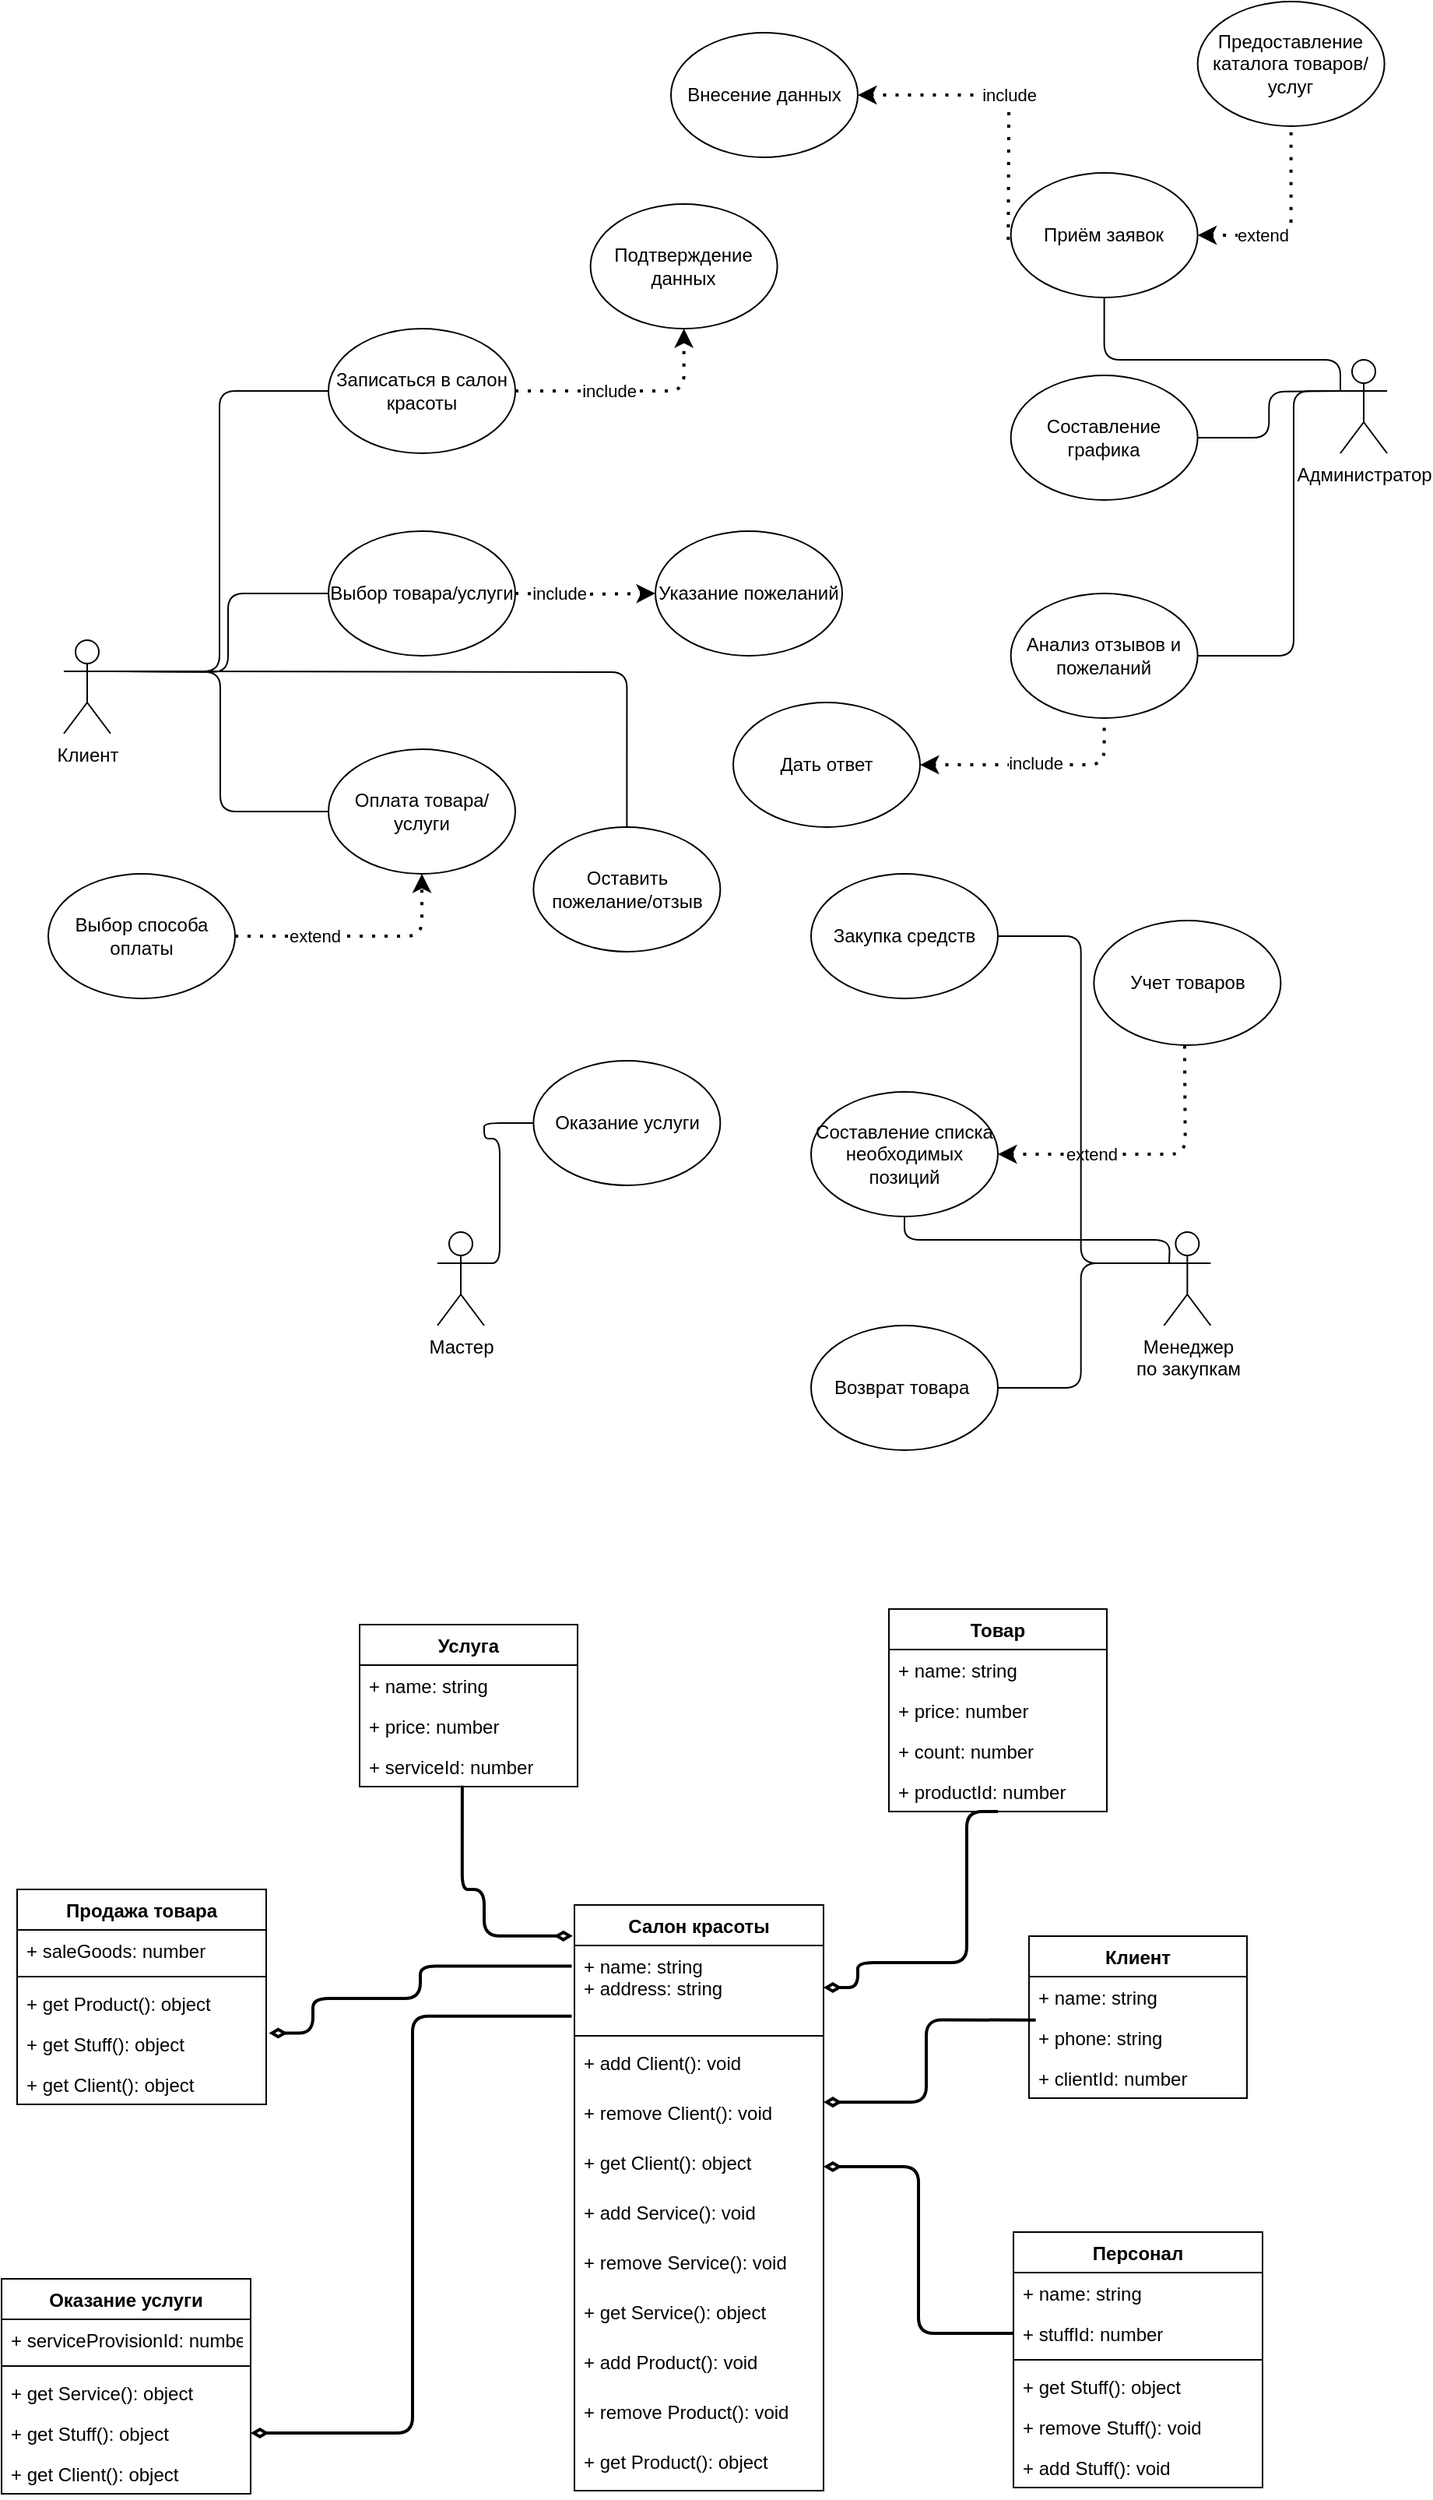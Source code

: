 <mxfile version="14.2.3" type="device"><diagram id="c0O-3EiRwHgd5Vcsb4Er" name="Page-1"><mxGraphModel dx="2993" dy="1817" grid="1" gridSize="10" guides="1" tooltips="1" connect="1" arrows="1" fold="1" page="1" pageScale="1" pageWidth="2339" pageHeight="3300" math="0" shadow="0"><root><mxCell id="0"/><mxCell id="1" parent="0"/><mxCell id="wlTgTYrGBc7RHKXehnm_-1" value="Клиент" style="shape=umlActor;verticalLabelPosition=bottom;verticalAlign=top;html=1;outlineConnect=0;" vertex="1" parent="1"><mxGeometry x="90" y="460" width="30" height="60" as="geometry"/></mxCell><mxCell id="wlTgTYrGBc7RHKXehnm_-2" value="Администратор" style="shape=umlActor;verticalLabelPosition=bottom;verticalAlign=top;html=1;outlineConnect=0;" vertex="1" parent="1"><mxGeometry x="910" y="280" width="30" height="60" as="geometry"/></mxCell><mxCell id="wlTgTYrGBc7RHKXehnm_-3" value="Мастер" style="shape=umlActor;verticalLabelPosition=bottom;verticalAlign=top;html=1;outlineConnect=0;" vertex="1" parent="1"><mxGeometry x="330" y="840" width="30" height="60" as="geometry"/></mxCell><mxCell id="wlTgTYrGBc7RHKXehnm_-4" value="Менеджер&lt;br&gt;по закупкам" style="shape=umlActor;verticalLabelPosition=bottom;verticalAlign=top;html=1;outlineConnect=0;" vertex="1" parent="1"><mxGeometry x="796.68" y="840" width="30" height="60" as="geometry"/></mxCell><mxCell id="wlTgTYrGBc7RHKXehnm_-5" value="Составление графика" style="ellipse;whiteSpace=wrap;html=1;" vertex="1" parent="1"><mxGeometry x="698.32" y="290" width="120" height="80" as="geometry"/></mxCell><mxCell id="wlTgTYrGBc7RHKXehnm_-6" value="Записаться в салон красоты" style="ellipse;whiteSpace=wrap;html=1;" vertex="1" parent="1"><mxGeometry x="260" y="260" width="120" height="80" as="geometry"/></mxCell><mxCell id="wlTgTYrGBc7RHKXehnm_-7" value="Оставить пожелание/отзыв" style="ellipse;whiteSpace=wrap;html=1;" vertex="1" parent="1"><mxGeometry x="391.68" y="580" width="120" height="80" as="geometry"/></mxCell><mxCell id="wlTgTYrGBc7RHKXehnm_-8" value="Оплата товара/услуги" style="ellipse;whiteSpace=wrap;html=1;" vertex="1" parent="1"><mxGeometry x="260" y="530" width="120" height="80" as="geometry"/></mxCell><mxCell id="wlTgTYrGBc7RHKXehnm_-9" value="Выбор товара/услуги" style="ellipse;whiteSpace=wrap;html=1;" vertex="1" parent="1"><mxGeometry x="260" y="390" width="120" height="80" as="geometry"/></mxCell><mxCell id="wlTgTYrGBc7RHKXehnm_-10" value="Возврат товара&amp;nbsp;" style="ellipse;whiteSpace=wrap;html=1;" vertex="1" parent="1"><mxGeometry x="570" y="900" width="120" height="80" as="geometry"/></mxCell><mxCell id="wlTgTYrGBc7RHKXehnm_-11" value="Составление списка необходимых позиций" style="ellipse;whiteSpace=wrap;html=1;" vertex="1" parent="1"><mxGeometry x="570" y="750" width="120" height="80" as="geometry"/></mxCell><mxCell id="wlTgTYrGBc7RHKXehnm_-12" value="Закупка средств" style="ellipse;whiteSpace=wrap;html=1;" vertex="1" parent="1"><mxGeometry x="570" y="610" width="120" height="80" as="geometry"/></mxCell><mxCell id="wlTgTYrGBc7RHKXehnm_-13" value="Приём заявок" style="ellipse;whiteSpace=wrap;html=1;" vertex="1" parent="1"><mxGeometry x="698.32" y="160" width="120" height="80" as="geometry"/></mxCell><mxCell id="wlTgTYrGBc7RHKXehnm_-14" value="Анализ отзывов и пожеланий" style="ellipse;whiteSpace=wrap;html=1;" vertex="1" parent="1"><mxGeometry x="698.32" y="430" width="120" height="80" as="geometry"/></mxCell><mxCell id="wlTgTYrGBc7RHKXehnm_-15" value="Дать ответ" style="ellipse;whiteSpace=wrap;html=1;" vertex="1" parent="1"><mxGeometry x="520" y="500" width="120" height="80" as="geometry"/></mxCell><mxCell id="wlTgTYrGBc7RHKXehnm_-16" value="" style="endArrow=none;dashed=1;html=1;dashPattern=1 3;strokeWidth=2;entryX=0.5;entryY=1;entryDx=0;entryDy=0;edgeStyle=orthogonalEdgeStyle;exitX=1;exitY=0.5;exitDx=0;exitDy=0;endFill=0;startArrow=classic;startFill=1;" edge="1" parent="1" source="wlTgTYrGBc7RHKXehnm_-15" target="wlTgTYrGBc7RHKXehnm_-14"><mxGeometry width="50" height="50" relative="1" as="geometry"><mxPoint x="590" y="450" as="sourcePoint"/><mxPoint x="640" y="400" as="targetPoint"/></mxGeometry></mxCell><mxCell id="wlTgTYrGBc7RHKXehnm_-17" value="include" style="edgeLabel;html=1;align=center;verticalAlign=middle;resizable=0;points=[];" vertex="1" connectable="0" parent="wlTgTYrGBc7RHKXehnm_-16"><mxGeometry x="0.012" y="1" relative="1" as="geometry"><mxPoint x="-1" as="offset"/></mxGeometry></mxCell><mxCell id="wlTgTYrGBc7RHKXehnm_-18" value="Предоставление каталога товаров/услуг" style="ellipse;whiteSpace=wrap;html=1;" vertex="1" parent="1"><mxGeometry x="818.32" y="50" width="120" height="80" as="geometry"/></mxCell><mxCell id="wlTgTYrGBc7RHKXehnm_-19" value="" style="endArrow=none;dashed=1;html=1;dashPattern=1 3;strokeWidth=2;edgeStyle=orthogonalEdgeStyle;entryX=0.5;entryY=1;entryDx=0;entryDy=0;exitX=1;exitY=0.5;exitDx=0;exitDy=0;startArrow=classic;startFill=1;" edge="1" parent="1" source="wlTgTYrGBc7RHKXehnm_-13" target="wlTgTYrGBc7RHKXehnm_-18"><mxGeometry width="50" height="50" relative="1" as="geometry"><mxPoint x="560" y="270" as="sourcePoint"/><mxPoint x="610" y="220" as="targetPoint"/></mxGeometry></mxCell><mxCell id="wlTgTYrGBc7RHKXehnm_-20" value="extend" style="edgeLabel;html=1;align=center;verticalAlign=middle;resizable=0;points=[];" vertex="1" connectable="0" parent="wlTgTYrGBc7RHKXehnm_-19"><mxGeometry x="-0.371" relative="1" as="geometry"><mxPoint as="offset"/></mxGeometry></mxCell><mxCell id="wlTgTYrGBc7RHKXehnm_-21" value="Подтверждение данных" style="ellipse;whiteSpace=wrap;html=1;" vertex="1" parent="1"><mxGeometry x="428.32" y="180" width="120" height="80" as="geometry"/></mxCell><mxCell id="wlTgTYrGBc7RHKXehnm_-22" value="" style="endArrow=classic;dashed=1;html=1;dashPattern=1 3;strokeWidth=2;exitX=1;exitY=0.5;exitDx=0;exitDy=0;edgeStyle=orthogonalEdgeStyle;entryX=0.5;entryY=1;entryDx=0;entryDy=0;endFill=1;" edge="1" parent="1" source="wlTgTYrGBc7RHKXehnm_-6" target="wlTgTYrGBc7RHKXehnm_-21"><mxGeometry width="50" height="50" relative="1" as="geometry"><mxPoint x="570" y="360" as="sourcePoint"/><mxPoint x="620" y="310" as="targetPoint"/></mxGeometry></mxCell><mxCell id="wlTgTYrGBc7RHKXehnm_-23" value="include" style="edgeLabel;html=1;align=center;verticalAlign=middle;resizable=0;points=[];" vertex="1" connectable="0" parent="wlTgTYrGBc7RHKXehnm_-22"><mxGeometry x="0.085" y="-3" relative="1" as="geometry"><mxPoint x="-20.47" y="-3" as="offset"/></mxGeometry></mxCell><mxCell id="wlTgTYrGBc7RHKXehnm_-24" value="Указание пожеланий" style="ellipse;whiteSpace=wrap;html=1;" vertex="1" parent="1"><mxGeometry x="470" y="390" width="120" height="80" as="geometry"/></mxCell><mxCell id="wlTgTYrGBc7RHKXehnm_-25" value="" style="endArrow=classic;dashed=1;html=1;dashPattern=1 3;strokeWidth=2;exitX=1;exitY=0.5;exitDx=0;exitDy=0;edgeStyle=orthogonalEdgeStyle;entryX=0;entryY=0.5;entryDx=0;entryDy=0;endFill=1;" edge="1" parent="1" target="wlTgTYrGBc7RHKXehnm_-24"><mxGeometry width="50" height="50" relative="1" as="geometry"><mxPoint x="380" y="430" as="sourcePoint"/><mxPoint x="488.32" y="390" as="targetPoint"/></mxGeometry></mxCell><mxCell id="wlTgTYrGBc7RHKXehnm_-26" value="include" style="edgeLabel;html=1;align=center;verticalAlign=middle;resizable=0;points=[];" vertex="1" connectable="0" parent="wlTgTYrGBc7RHKXehnm_-25"><mxGeometry x="0.085" y="-3" relative="1" as="geometry"><mxPoint x="-20.47" y="-3" as="offset"/></mxGeometry></mxCell><mxCell id="wlTgTYrGBc7RHKXehnm_-27" value="Выбор способа оплаты" style="ellipse;whiteSpace=wrap;html=1;" vertex="1" parent="1"><mxGeometry x="80" y="610" width="120" height="80" as="geometry"/></mxCell><mxCell id="wlTgTYrGBc7RHKXehnm_-28" value="" style="endArrow=classic;dashed=1;html=1;dashPattern=1 3;strokeWidth=2;edgeStyle=orthogonalEdgeStyle;exitX=1;exitY=0.5;exitDx=0;exitDy=0;startArrow=none;startFill=0;endFill=1;entryX=0.5;entryY=1;entryDx=0;entryDy=0;" edge="1" parent="1" source="wlTgTYrGBc7RHKXehnm_-27" target="wlTgTYrGBc7RHKXehnm_-8"><mxGeometry width="50" height="50" relative="1" as="geometry"><mxPoint x="200.0" y="630" as="sourcePoint"/><mxPoint x="260" y="570" as="targetPoint"/></mxGeometry></mxCell><mxCell id="wlTgTYrGBc7RHKXehnm_-29" value="extend" style="edgeLabel;html=1;align=center;verticalAlign=middle;resizable=0;points=[];" vertex="1" connectable="0" parent="wlTgTYrGBc7RHKXehnm_-28"><mxGeometry x="-0.371" relative="1" as="geometry"><mxPoint as="offset"/></mxGeometry></mxCell><mxCell id="wlTgTYrGBc7RHKXehnm_-30" value="Внесение данных" style="ellipse;whiteSpace=wrap;html=1;" vertex="1" parent="1"><mxGeometry x="480" y="70" width="120" height="80" as="geometry"/></mxCell><mxCell id="wlTgTYrGBc7RHKXehnm_-31" value="" style="endArrow=none;dashed=1;html=1;dashPattern=1 3;strokeWidth=2;entryX=0.5;entryY=1;entryDx=0;entryDy=0;edgeStyle=orthogonalEdgeStyle;exitX=1;exitY=0.5;exitDx=0;exitDy=0;endFill=0;startArrow=classic;startFill=1;" edge="1" parent="1" source="wlTgTYrGBc7RHKXehnm_-30"><mxGeometry width="50" height="50" relative="1" as="geometry"><mxPoint x="578.32" y="235" as="sourcePoint"/><mxPoint x="696.64" y="205" as="targetPoint"/></mxGeometry></mxCell><mxCell id="wlTgTYrGBc7RHKXehnm_-32" value="include" style="edgeLabel;html=1;align=center;verticalAlign=middle;resizable=0;points=[];" vertex="1" connectable="0" parent="wlTgTYrGBc7RHKXehnm_-31"><mxGeometry x="0.012" y="1" relative="1" as="geometry"><mxPoint x="-1" as="offset"/></mxGeometry></mxCell><mxCell id="wlTgTYrGBc7RHKXehnm_-33" value="Оказание услуги" style="ellipse;whiteSpace=wrap;html=1;" vertex="1" parent="1"><mxGeometry x="391.68" y="730" width="120" height="80" as="geometry"/></mxCell><mxCell id="wlTgTYrGBc7RHKXehnm_-34" value="Учет товаров" style="ellipse;whiteSpace=wrap;html=1;" vertex="1" parent="1"><mxGeometry x="751.68" y="640" width="120" height="80" as="geometry"/></mxCell><mxCell id="wlTgTYrGBc7RHKXehnm_-35" value="" style="endArrow=none;dashed=1;html=1;dashPattern=1 3;strokeWidth=2;edgeStyle=orthogonalEdgeStyle;entryX=0.5;entryY=1;entryDx=0;entryDy=0;exitX=1;exitY=0.5;exitDx=0;exitDy=0;startArrow=classic;startFill=1;" edge="1" parent="1" source="wlTgTYrGBc7RHKXehnm_-11"><mxGeometry width="50" height="50" relative="1" as="geometry"><mxPoint x="749.94" y="790" as="sourcePoint"/><mxPoint x="809.94" y="720" as="targetPoint"/></mxGeometry></mxCell><mxCell id="wlTgTYrGBc7RHKXehnm_-36" value="extend" style="edgeLabel;html=1;align=center;verticalAlign=middle;resizable=0;points=[];" vertex="1" connectable="0" parent="wlTgTYrGBc7RHKXehnm_-35"><mxGeometry x="-0.371" relative="1" as="geometry"><mxPoint as="offset"/></mxGeometry></mxCell><mxCell id="wlTgTYrGBc7RHKXehnm_-37" value="" style="endArrow=none;html=1;strokeWidth=1;entryX=0.5;entryY=1;entryDx=0;entryDy=0;edgeStyle=orthogonalEdgeStyle;exitX=0;exitY=0.333;exitDx=0;exitDy=0;exitPerimeter=0;startArrow=none;startFill=0;endFill=0;" edge="1" parent="1" source="wlTgTYrGBc7RHKXehnm_-2" target="wlTgTYrGBc7RHKXehnm_-13"><mxGeometry width="50" height="50" relative="1" as="geometry"><mxPoint x="780" y="350" as="sourcePoint"/><mxPoint x="830" y="300" as="targetPoint"/><Array as="points"><mxPoint x="910" y="280"/><mxPoint x="758" y="280"/></Array></mxGeometry></mxCell><mxCell id="wlTgTYrGBc7RHKXehnm_-38" value="" style="endArrow=none;html=1;strokeWidth=1;edgeStyle=orthogonalEdgeStyle;exitX=1;exitY=0.5;exitDx=0;exitDy=0;" edge="1" parent="1" source="wlTgTYrGBc7RHKXehnm_-5"><mxGeometry width="50" height="50" relative="1" as="geometry"><mxPoint x="820" y="400" as="sourcePoint"/><mxPoint x="910" y="300" as="targetPoint"/></mxGeometry></mxCell><mxCell id="wlTgTYrGBc7RHKXehnm_-39" value="" style="endArrow=none;html=1;strokeWidth=1;edgeStyle=orthogonalEdgeStyle;exitX=1;exitY=0.5;exitDx=0;exitDy=0;" edge="1" parent="1" source="wlTgTYrGBc7RHKXehnm_-14"><mxGeometry width="50" height="50" relative="1" as="geometry"><mxPoint x="930" y="480" as="sourcePoint"/><mxPoint x="910" y="300" as="targetPoint"/><Array as="points"><mxPoint x="880" y="470"/><mxPoint x="880" y="300"/></Array></mxGeometry></mxCell><mxCell id="wlTgTYrGBc7RHKXehnm_-40" value="" style="endArrow=none;html=1;strokeWidth=1;edgeStyle=orthogonalEdgeStyle;entryX=0;entryY=0.333;entryDx=0;entryDy=0;entryPerimeter=0;exitX=1;exitY=0.5;exitDx=0;exitDy=0;" edge="1" parent="1" source="wlTgTYrGBc7RHKXehnm_-12" target="wlTgTYrGBc7RHKXehnm_-4"><mxGeometry width="50" height="50" relative="1" as="geometry"><mxPoint x="350" y="600" as="sourcePoint"/><mxPoint x="400" y="550" as="targetPoint"/></mxGeometry></mxCell><mxCell id="wlTgTYrGBc7RHKXehnm_-41" value="" style="endArrow=none;html=1;strokeWidth=1;edgeStyle=orthogonalEdgeStyle;exitX=0.5;exitY=1;exitDx=0;exitDy=0;" edge="1" parent="1" source="wlTgTYrGBc7RHKXehnm_-11"><mxGeometry width="50" height="50" relative="1" as="geometry"><mxPoint x="530" y="900" as="sourcePoint"/><mxPoint x="800" y="860" as="targetPoint"/></mxGeometry></mxCell><mxCell id="wlTgTYrGBc7RHKXehnm_-42" value="" style="endArrow=none;html=1;strokeWidth=1;edgeStyle=orthogonalEdgeStyle;entryX=0;entryY=0.333;entryDx=0;entryDy=0;entryPerimeter=0;exitX=1;exitY=0.5;exitDx=0;exitDy=0;" edge="1" parent="1" source="wlTgTYrGBc7RHKXehnm_-10" target="wlTgTYrGBc7RHKXehnm_-4"><mxGeometry width="50" height="50" relative="1" as="geometry"><mxPoint x="530" y="900" as="sourcePoint"/><mxPoint x="580" y="850" as="targetPoint"/></mxGeometry></mxCell><mxCell id="wlTgTYrGBc7RHKXehnm_-43" value="" style="endArrow=none;html=1;strokeWidth=1;entryX=0;entryY=0.5;entryDx=0;entryDy=0;edgeStyle=orthogonalEdgeStyle;exitX=1;exitY=0.333;exitDx=0;exitDy=0;exitPerimeter=0;" edge="1" parent="1" source="wlTgTYrGBc7RHKXehnm_-3" target="wlTgTYrGBc7RHKXehnm_-33"><mxGeometry width="50" height="50" relative="1" as="geometry"><mxPoint x="420" y="750" as="sourcePoint"/><mxPoint x="470" y="700" as="targetPoint"/><Array as="points"><mxPoint x="370" y="860"/><mxPoint x="370" y="780"/><mxPoint x="360" y="780"/><mxPoint x="360" y="770"/></Array></mxGeometry></mxCell><mxCell id="wlTgTYrGBc7RHKXehnm_-44" value="" style="endArrow=none;html=1;strokeWidth=1;edgeStyle=orthogonalEdgeStyle;entryX=0;entryY=0.5;entryDx=0;entryDy=0;exitX=1;exitY=0.333;exitDx=0;exitDy=0;exitPerimeter=0;" edge="1" parent="1" source="wlTgTYrGBc7RHKXehnm_-1" target="wlTgTYrGBc7RHKXehnm_-6"><mxGeometry width="50" height="50" relative="1" as="geometry"><mxPoint x="150" y="430" as="sourcePoint"/><mxPoint x="200" y="380" as="targetPoint"/></mxGeometry></mxCell><mxCell id="wlTgTYrGBc7RHKXehnm_-45" value="" style="endArrow=none;html=1;strokeWidth=1;edgeStyle=orthogonalEdgeStyle;entryX=0;entryY=0.5;entryDx=0;entryDy=0;" edge="1" parent="1" target="wlTgTYrGBc7RHKXehnm_-9"><mxGeometry width="50" height="50" relative="1" as="geometry"><mxPoint x="130" y="480" as="sourcePoint"/><mxPoint x="170" y="340" as="targetPoint"/></mxGeometry></mxCell><mxCell id="wlTgTYrGBc7RHKXehnm_-46" value="" style="endArrow=none;html=1;strokeWidth=1;edgeStyle=orthogonalEdgeStyle;entryX=0;entryY=0.5;entryDx=0;entryDy=0;" edge="1" parent="1" target="wlTgTYrGBc7RHKXehnm_-8"><mxGeometry width="50" height="50" relative="1" as="geometry"><mxPoint x="120" y="480" as="sourcePoint"/><mxPoint x="140" y="360" as="targetPoint"/></mxGeometry></mxCell><mxCell id="wlTgTYrGBc7RHKXehnm_-47" value="" style="endArrow=none;html=1;strokeWidth=1;edgeStyle=orthogonalEdgeStyle;entryX=0.5;entryY=0;entryDx=0;entryDy=0;" edge="1" parent="1" target="wlTgTYrGBc7RHKXehnm_-7"><mxGeometry width="50" height="50" relative="1" as="geometry"><mxPoint x="150" y="480" as="sourcePoint"/><mxPoint x="150" y="340" as="targetPoint"/></mxGeometry></mxCell><mxCell id="wlTgTYrGBc7RHKXehnm_-48" value="Салон красоты" style="swimlane;fontStyle=1;align=center;verticalAlign=top;childLayout=stackLayout;horizontal=1;startSize=26;horizontalStack=0;resizeParent=1;resizeParentMax=0;resizeLast=0;collapsible=1;marginBottom=0;" vertex="1" parent="1"><mxGeometry x="418" y="1272" width="160" height="376" as="geometry"/></mxCell><mxCell id="wlTgTYrGBc7RHKXehnm_-49" value="+ name: string&#10;+ address: string&#10;&#10;" style="text;strokeColor=none;fillColor=none;align=left;verticalAlign=top;spacingLeft=4;spacingRight=4;overflow=hidden;rotatable=0;points=[[0,0.5],[1,0.5]];portConstraint=eastwest;" vertex="1" parent="wlTgTYrGBc7RHKXehnm_-48"><mxGeometry y="26" width="160" height="54" as="geometry"/></mxCell><mxCell id="wlTgTYrGBc7RHKXehnm_-50" value="" style="line;strokeWidth=1;fillColor=none;align=left;verticalAlign=middle;spacingTop=-1;spacingLeft=3;spacingRight=3;rotatable=0;labelPosition=right;points=[];portConstraint=eastwest;" vertex="1" parent="wlTgTYrGBc7RHKXehnm_-48"><mxGeometry y="80" width="160" height="8" as="geometry"/></mxCell><mxCell id="wlTgTYrGBc7RHKXehnm_-51" value="+ add Client(): void" style="text;strokeColor=none;fillColor=none;align=left;verticalAlign=top;spacingLeft=4;spacingRight=4;overflow=hidden;rotatable=0;points=[[0,0.5],[1,0.5]];portConstraint=eastwest;" vertex="1" parent="wlTgTYrGBc7RHKXehnm_-48"><mxGeometry y="88" width="160" height="32" as="geometry"/></mxCell><mxCell id="wlTgTYrGBc7RHKXehnm_-52" value="+ remove Client(): void" style="text;strokeColor=none;fillColor=none;align=left;verticalAlign=top;spacingLeft=4;spacingRight=4;overflow=hidden;rotatable=0;points=[[0,0.5],[1,0.5]];portConstraint=eastwest;" vertex="1" parent="wlTgTYrGBc7RHKXehnm_-48"><mxGeometry y="120" width="160" height="32" as="geometry"/></mxCell><mxCell id="wlTgTYrGBc7RHKXehnm_-53" value="+ get Client(): object" style="text;strokeColor=none;fillColor=none;align=left;verticalAlign=top;spacingLeft=4;spacingRight=4;overflow=hidden;rotatable=0;points=[[0,0.5],[1,0.5]];portConstraint=eastwest;" vertex="1" parent="wlTgTYrGBc7RHKXehnm_-48"><mxGeometry y="152" width="160" height="32" as="geometry"/></mxCell><mxCell id="wlTgTYrGBc7RHKXehnm_-54" value="+ add Service(): void" style="text;strokeColor=none;fillColor=none;align=left;verticalAlign=top;spacingLeft=4;spacingRight=4;overflow=hidden;rotatable=0;points=[[0,0.5],[1,0.5]];portConstraint=eastwest;" vertex="1" parent="wlTgTYrGBc7RHKXehnm_-48"><mxGeometry y="184" width="160" height="32" as="geometry"/></mxCell><mxCell id="wlTgTYrGBc7RHKXehnm_-55" value="+ remove Service(): void" style="text;strokeColor=none;fillColor=none;align=left;verticalAlign=top;spacingLeft=4;spacingRight=4;overflow=hidden;rotatable=0;points=[[0,0.5],[1,0.5]];portConstraint=eastwest;" vertex="1" parent="wlTgTYrGBc7RHKXehnm_-48"><mxGeometry y="216" width="160" height="32" as="geometry"/></mxCell><mxCell id="wlTgTYrGBc7RHKXehnm_-56" value="+ get Service(): object" style="text;strokeColor=none;fillColor=none;align=left;verticalAlign=top;spacingLeft=4;spacingRight=4;overflow=hidden;rotatable=0;points=[[0,0.5],[1,0.5]];portConstraint=eastwest;" vertex="1" parent="wlTgTYrGBc7RHKXehnm_-48"><mxGeometry y="248" width="160" height="32" as="geometry"/></mxCell><mxCell id="wlTgTYrGBc7RHKXehnm_-57" value="+ add Product(): void" style="text;strokeColor=none;fillColor=none;align=left;verticalAlign=top;spacingLeft=4;spacingRight=4;overflow=hidden;rotatable=0;points=[[0,0.5],[1,0.5]];portConstraint=eastwest;" vertex="1" parent="wlTgTYrGBc7RHKXehnm_-48"><mxGeometry y="280" width="160" height="32" as="geometry"/></mxCell><mxCell id="wlTgTYrGBc7RHKXehnm_-58" value="+ remove Product(): void" style="text;strokeColor=none;fillColor=none;align=left;verticalAlign=top;spacingLeft=4;spacingRight=4;overflow=hidden;rotatable=0;points=[[0,0.5],[1,0.5]];portConstraint=eastwest;" vertex="1" parent="wlTgTYrGBc7RHKXehnm_-48"><mxGeometry y="312" width="160" height="32" as="geometry"/></mxCell><mxCell id="wlTgTYrGBc7RHKXehnm_-59" value="+ get Product(): object" style="text;strokeColor=none;fillColor=none;align=left;verticalAlign=top;spacingLeft=4;spacingRight=4;overflow=hidden;rotatable=0;points=[[0,0.5],[1,0.5]];portConstraint=eastwest;" vertex="1" parent="wlTgTYrGBc7RHKXehnm_-48"><mxGeometry y="344" width="160" height="32" as="geometry"/></mxCell><mxCell id="wlTgTYrGBc7RHKXehnm_-60" value="Оказание услуги" style="swimlane;fontStyle=1;align=center;verticalAlign=top;childLayout=stackLayout;horizontal=1;startSize=26;horizontalStack=0;resizeParent=1;resizeParentMax=0;resizeLast=0;collapsible=1;marginBottom=0;" vertex="1" parent="1"><mxGeometry x="50" y="1512" width="160" height="138" as="geometry"/></mxCell><mxCell id="wlTgTYrGBc7RHKXehnm_-61" value="+ serviceProvisionId: number" style="text;strokeColor=none;fillColor=none;align=left;verticalAlign=top;spacingLeft=4;spacingRight=4;overflow=hidden;rotatable=0;points=[[0,0.5],[1,0.5]];portConstraint=eastwest;" vertex="1" parent="wlTgTYrGBc7RHKXehnm_-60"><mxGeometry y="26" width="160" height="26" as="geometry"/></mxCell><mxCell id="wlTgTYrGBc7RHKXehnm_-62" value="" style="line;strokeWidth=1;fillColor=none;align=left;verticalAlign=middle;spacingTop=-1;spacingLeft=3;spacingRight=3;rotatable=0;labelPosition=right;points=[];portConstraint=eastwest;" vertex="1" parent="wlTgTYrGBc7RHKXehnm_-60"><mxGeometry y="52" width="160" height="8" as="geometry"/></mxCell><mxCell id="wlTgTYrGBc7RHKXehnm_-63" value="+ get Service(): object" style="text;strokeColor=none;fillColor=none;align=left;verticalAlign=top;spacingLeft=4;spacingRight=4;overflow=hidden;rotatable=0;points=[[0,0.5],[1,0.5]];portConstraint=eastwest;" vertex="1" parent="wlTgTYrGBc7RHKXehnm_-60"><mxGeometry y="60" width="160" height="26" as="geometry"/></mxCell><mxCell id="wlTgTYrGBc7RHKXehnm_-64" value="+ get Stuff(): object" style="text;strokeColor=none;fillColor=none;align=left;verticalAlign=top;spacingLeft=4;spacingRight=4;overflow=hidden;rotatable=0;points=[[0,0.5],[1,0.5]];portConstraint=eastwest;" vertex="1" parent="wlTgTYrGBc7RHKXehnm_-60"><mxGeometry y="86" width="160" height="26" as="geometry"/></mxCell><mxCell id="wlTgTYrGBc7RHKXehnm_-65" value="+ get Client(): object" style="text;strokeColor=none;fillColor=none;align=left;verticalAlign=top;spacingLeft=4;spacingRight=4;overflow=hidden;rotatable=0;points=[[0,0.5],[1,0.5]];portConstraint=eastwest;" vertex="1" parent="wlTgTYrGBc7RHKXehnm_-60"><mxGeometry y="112" width="160" height="26" as="geometry"/></mxCell><mxCell id="wlTgTYrGBc7RHKXehnm_-66" value="Услуга" style="swimlane;fontStyle=1;childLayout=stackLayout;horizontal=1;startSize=26;fillColor=none;horizontalStack=0;resizeParent=1;resizeParentMax=0;resizeLast=0;collapsible=1;marginBottom=0;" vertex="1" parent="1"><mxGeometry x="280" y="1092" width="140" height="104" as="geometry"/></mxCell><mxCell id="wlTgTYrGBc7RHKXehnm_-67" value="+ name: string" style="text;strokeColor=none;fillColor=none;align=left;verticalAlign=top;spacingLeft=4;spacingRight=4;overflow=hidden;rotatable=0;points=[[0,0.5],[1,0.5]];portConstraint=eastwest;" vertex="1" parent="wlTgTYrGBc7RHKXehnm_-66"><mxGeometry y="26" width="140" height="26" as="geometry"/></mxCell><mxCell id="wlTgTYrGBc7RHKXehnm_-68" value="+ price: number" style="text;strokeColor=none;fillColor=none;align=left;verticalAlign=top;spacingLeft=4;spacingRight=4;overflow=hidden;rotatable=0;points=[[0,0.5],[1,0.5]];portConstraint=eastwest;" vertex="1" parent="wlTgTYrGBc7RHKXehnm_-66"><mxGeometry y="52" width="140" height="26" as="geometry"/></mxCell><mxCell id="wlTgTYrGBc7RHKXehnm_-69" value="+ serviceId: number" style="text;strokeColor=none;fillColor=none;align=left;verticalAlign=top;spacingLeft=4;spacingRight=4;overflow=hidden;rotatable=0;points=[[0,0.5],[1,0.5]];portConstraint=eastwest;" vertex="1" parent="wlTgTYrGBc7RHKXehnm_-66"><mxGeometry y="78" width="140" height="26" as="geometry"/></mxCell><mxCell id="wlTgTYrGBc7RHKXehnm_-70" value="Товар" style="swimlane;fontStyle=1;childLayout=stackLayout;horizontal=1;startSize=26;fillColor=none;horizontalStack=0;resizeParent=1;resizeParentMax=0;resizeLast=0;collapsible=1;marginBottom=0;" vertex="1" parent="1"><mxGeometry x="620" y="1082" width="140" height="130" as="geometry"/></mxCell><mxCell id="wlTgTYrGBc7RHKXehnm_-71" value="+ name: string" style="text;strokeColor=none;fillColor=none;align=left;verticalAlign=top;spacingLeft=4;spacingRight=4;overflow=hidden;rotatable=0;points=[[0,0.5],[1,0.5]];portConstraint=eastwest;" vertex="1" parent="wlTgTYrGBc7RHKXehnm_-70"><mxGeometry y="26" width="140" height="26" as="geometry"/></mxCell><mxCell id="wlTgTYrGBc7RHKXehnm_-72" value="+ price: number" style="text;strokeColor=none;fillColor=none;align=left;verticalAlign=top;spacingLeft=4;spacingRight=4;overflow=hidden;rotatable=0;points=[[0,0.5],[1,0.5]];portConstraint=eastwest;" vertex="1" parent="wlTgTYrGBc7RHKXehnm_-70"><mxGeometry y="52" width="140" height="26" as="geometry"/></mxCell><mxCell id="wlTgTYrGBc7RHKXehnm_-73" value="+ count: number" style="text;strokeColor=none;fillColor=none;align=left;verticalAlign=top;spacingLeft=4;spacingRight=4;overflow=hidden;rotatable=0;points=[[0,0.5],[1,0.5]];portConstraint=eastwest;" vertex="1" parent="wlTgTYrGBc7RHKXehnm_-70"><mxGeometry y="78" width="140" height="26" as="geometry"/></mxCell><mxCell id="wlTgTYrGBc7RHKXehnm_-74" value="+ productId: number" style="text;strokeColor=none;fillColor=none;align=left;verticalAlign=top;spacingLeft=4;spacingRight=4;overflow=hidden;rotatable=0;points=[[0,0.5],[1,0.5]];portConstraint=eastwest;" vertex="1" parent="wlTgTYrGBc7RHKXehnm_-70"><mxGeometry y="104" width="140" height="26" as="geometry"/></mxCell><mxCell id="wlTgTYrGBc7RHKXehnm_-75" value="Клиент" style="swimlane;fontStyle=1;childLayout=stackLayout;horizontal=1;startSize=26;fillColor=none;horizontalStack=0;resizeParent=1;resizeParentMax=0;resizeLast=0;collapsible=1;marginBottom=0;" vertex="1" parent="1"><mxGeometry x="710" y="1292" width="140" height="104" as="geometry"/></mxCell><mxCell id="wlTgTYrGBc7RHKXehnm_-76" value="+ name: string" style="text;strokeColor=none;fillColor=none;align=left;verticalAlign=top;spacingLeft=4;spacingRight=4;overflow=hidden;rotatable=0;points=[[0,0.5],[1,0.5]];portConstraint=eastwest;" vertex="1" parent="wlTgTYrGBc7RHKXehnm_-75"><mxGeometry y="26" width="140" height="26" as="geometry"/></mxCell><mxCell id="wlTgTYrGBc7RHKXehnm_-77" value="+ phone: string" style="text;strokeColor=none;fillColor=none;align=left;verticalAlign=top;spacingLeft=4;spacingRight=4;overflow=hidden;rotatable=0;points=[[0,0.5],[1,0.5]];portConstraint=eastwest;" vertex="1" parent="wlTgTYrGBc7RHKXehnm_-75"><mxGeometry y="52" width="140" height="26" as="geometry"/></mxCell><mxCell id="wlTgTYrGBc7RHKXehnm_-78" value="+ clientId: number" style="text;strokeColor=none;fillColor=none;align=left;verticalAlign=top;spacingLeft=4;spacingRight=4;overflow=hidden;rotatable=0;points=[[0,0.5],[1,0.5]];portConstraint=eastwest;" vertex="1" parent="wlTgTYrGBc7RHKXehnm_-75"><mxGeometry y="78" width="140" height="26" as="geometry"/></mxCell><mxCell id="wlTgTYrGBc7RHKXehnm_-79" value="Персонал" style="swimlane;fontStyle=1;align=center;verticalAlign=top;childLayout=stackLayout;horizontal=1;startSize=26;horizontalStack=0;resizeParent=1;resizeParentMax=0;resizeLast=0;collapsible=1;marginBottom=0;" vertex="1" parent="1"><mxGeometry x="700" y="1482" width="160" height="164" as="geometry"/></mxCell><mxCell id="wlTgTYrGBc7RHKXehnm_-80" value="+ name: string" style="text;strokeColor=none;fillColor=none;align=left;verticalAlign=top;spacingLeft=4;spacingRight=4;overflow=hidden;rotatable=0;points=[[0,0.5],[1,0.5]];portConstraint=eastwest;" vertex="1" parent="wlTgTYrGBc7RHKXehnm_-79"><mxGeometry y="26" width="160" height="26" as="geometry"/></mxCell><mxCell id="wlTgTYrGBc7RHKXehnm_-81" value="+ stuffId: number" style="text;strokeColor=none;fillColor=none;align=left;verticalAlign=top;spacingLeft=4;spacingRight=4;overflow=hidden;rotatable=0;points=[[0,0.5],[1,0.5]];portConstraint=eastwest;" vertex="1" parent="wlTgTYrGBc7RHKXehnm_-79"><mxGeometry y="52" width="160" height="26" as="geometry"/></mxCell><mxCell id="wlTgTYrGBc7RHKXehnm_-82" value="" style="line;strokeWidth=1;fillColor=none;align=left;verticalAlign=middle;spacingTop=-1;spacingLeft=3;spacingRight=3;rotatable=0;labelPosition=right;points=[];portConstraint=eastwest;" vertex="1" parent="wlTgTYrGBc7RHKXehnm_-79"><mxGeometry y="78" width="160" height="8" as="geometry"/></mxCell><mxCell id="wlTgTYrGBc7RHKXehnm_-83" value="+ get Stuff(): object" style="text;strokeColor=none;fillColor=none;align=left;verticalAlign=top;spacingLeft=4;spacingRight=4;overflow=hidden;rotatable=0;points=[[0,0.5],[1,0.5]];portConstraint=eastwest;" vertex="1" parent="wlTgTYrGBc7RHKXehnm_-79"><mxGeometry y="86" width="160" height="26" as="geometry"/></mxCell><mxCell id="wlTgTYrGBc7RHKXehnm_-84" value="+ remove Stuff(): void" style="text;strokeColor=none;fillColor=none;align=left;verticalAlign=top;spacingLeft=4;spacingRight=4;overflow=hidden;rotatable=0;points=[[0,0.5],[1,0.5]];portConstraint=eastwest;" vertex="1" parent="wlTgTYrGBc7RHKXehnm_-79"><mxGeometry y="112" width="160" height="26" as="geometry"/></mxCell><mxCell id="wlTgTYrGBc7RHKXehnm_-85" value="+ add Stuff(): void" style="text;strokeColor=none;fillColor=none;align=left;verticalAlign=top;spacingLeft=4;spacingRight=4;overflow=hidden;rotatable=0;points=[[0,0.5],[1,0.5]];portConstraint=eastwest;" vertex="1" parent="wlTgTYrGBc7RHKXehnm_-79"><mxGeometry y="138" width="160" height="26" as="geometry"/></mxCell><mxCell id="wlTgTYrGBc7RHKXehnm_-86" value="Продажа товара" style="swimlane;fontStyle=1;align=center;verticalAlign=top;childLayout=stackLayout;horizontal=1;startSize=26;horizontalStack=0;resizeParent=1;resizeParentMax=0;resizeLast=0;collapsible=1;marginBottom=0;" vertex="1" parent="1"><mxGeometry x="60" y="1262" width="160" height="138" as="geometry"/></mxCell><mxCell id="wlTgTYrGBc7RHKXehnm_-87" value="+ saleGoods: number" style="text;strokeColor=none;fillColor=none;align=left;verticalAlign=top;spacingLeft=4;spacingRight=4;overflow=hidden;rotatable=0;points=[[0,0.5],[1,0.5]];portConstraint=eastwest;" vertex="1" parent="wlTgTYrGBc7RHKXehnm_-86"><mxGeometry y="26" width="160" height="26" as="geometry"/></mxCell><mxCell id="wlTgTYrGBc7RHKXehnm_-88" value="" style="line;strokeWidth=1;fillColor=none;align=left;verticalAlign=middle;spacingTop=-1;spacingLeft=3;spacingRight=3;rotatable=0;labelPosition=right;points=[];portConstraint=eastwest;" vertex="1" parent="wlTgTYrGBc7RHKXehnm_-86"><mxGeometry y="52" width="160" height="8" as="geometry"/></mxCell><mxCell id="wlTgTYrGBc7RHKXehnm_-89" value="+ get Product(): object" style="text;strokeColor=none;fillColor=none;align=left;verticalAlign=top;spacingLeft=4;spacingRight=4;overflow=hidden;rotatable=0;points=[[0,0.5],[1,0.5]];portConstraint=eastwest;" vertex="1" parent="wlTgTYrGBc7RHKXehnm_-86"><mxGeometry y="60" width="160" height="26" as="geometry"/></mxCell><mxCell id="wlTgTYrGBc7RHKXehnm_-90" value="+ get Stuff(): object" style="text;strokeColor=none;fillColor=none;align=left;verticalAlign=top;spacingLeft=4;spacingRight=4;overflow=hidden;rotatable=0;points=[[0,0.5],[1,0.5]];portConstraint=eastwest;" vertex="1" parent="wlTgTYrGBc7RHKXehnm_-86"><mxGeometry y="86" width="160" height="26" as="geometry"/></mxCell><mxCell id="wlTgTYrGBc7RHKXehnm_-91" value="+ get Client(): object" style="text;strokeColor=none;fillColor=none;align=left;verticalAlign=top;spacingLeft=4;spacingRight=4;overflow=hidden;rotatable=0;points=[[0,0.5],[1,0.5]];portConstraint=eastwest;" vertex="1" parent="wlTgTYrGBc7RHKXehnm_-86"><mxGeometry y="112" width="160" height="26" as="geometry"/></mxCell><mxCell id="wlTgTYrGBc7RHKXehnm_-92" value="" style="endArrow=none;html=1;exitX=1.011;exitY=0.242;exitDx=0;exitDy=0;exitPerimeter=0;edgeStyle=orthogonalEdgeStyle;entryX=-0.011;entryY=0.246;entryDx=0;entryDy=0;entryPerimeter=0;startArrow=diamondThin;startFill=0;strokeWidth=2;" edge="1" parent="1" source="wlTgTYrGBc7RHKXehnm_-90" target="wlTgTYrGBc7RHKXehnm_-49"><mxGeometry width="50" height="50" relative="1" as="geometry"><mxPoint x="360" y="1410" as="sourcePoint"/><mxPoint x="410" y="1360" as="targetPoint"/><Array as="points"><mxPoint x="250" y="1354"/><mxPoint x="250" y="1332"/><mxPoint x="319" y="1332"/><mxPoint x="319" y="1311"/></Array></mxGeometry></mxCell><mxCell id="wlTgTYrGBc7RHKXehnm_-93" value="" style="endArrow=none;html=1;exitX=1;exitY=0.5;exitDx=0;exitDy=0;edgeStyle=orthogonalEdgeStyle;entryX=-0.011;entryY=0.84;entryDx=0;entryDy=0;entryPerimeter=0;startArrow=diamondThin;startFill=0;strokeWidth=2;" edge="1" parent="1" source="wlTgTYrGBc7RHKXehnm_-64" target="wlTgTYrGBc7RHKXehnm_-49"><mxGeometry width="50" height="50" relative="1" as="geometry"><mxPoint x="250" y="1623.842" as="sourcePoint"/><mxPoint x="445.12" y="1602.002" as="targetPoint"/></mxGeometry></mxCell><mxCell id="wlTgTYrGBc7RHKXehnm_-94" value="" style="endArrow=none;html=1;entryX=0;entryY=0.5;entryDx=0;entryDy=0;edgeStyle=orthogonalEdgeStyle;exitX=1;exitY=0.5;exitDx=0;exitDy=0;startArrow=diamondThin;startFill=0;strokeWidth=2;" edge="1" parent="1" source="wlTgTYrGBc7RHKXehnm_-53" target="wlTgTYrGBc7RHKXehnm_-81"><mxGeometry width="50" height="50" relative="1" as="geometry"><mxPoint x="430" y="1572" as="sourcePoint"/><mxPoint x="480" y="1522" as="targetPoint"/></mxGeometry></mxCell><mxCell id="wlTgTYrGBc7RHKXehnm_-95" value="" style="endArrow=none;html=1;strokeWidth=2;entryX=0.031;entryY=0.07;entryDx=0;entryDy=0;entryPerimeter=0;edgeStyle=orthogonalEdgeStyle;exitX=1;exitY=0.205;exitDx=0;exitDy=0;exitPerimeter=0;startArrow=diamondThin;startFill=0;" edge="1" parent="1" source="wlTgTYrGBc7RHKXehnm_-52" target="wlTgTYrGBc7RHKXehnm_-77"><mxGeometry width="50" height="50" relative="1" as="geometry"><mxPoint x="620" y="1346" as="sourcePoint"/><mxPoint x="650" y="1342" as="targetPoint"/></mxGeometry></mxCell><mxCell id="wlTgTYrGBc7RHKXehnm_-96" value="" style="endArrow=none;html=1;strokeWidth=2;entryX=0.471;entryY=0.976;entryDx=0;entryDy=0;entryPerimeter=0;edgeStyle=orthogonalEdgeStyle;exitX=-0.007;exitY=0.053;exitDx=0;exitDy=0;exitPerimeter=0;startArrow=diamondThin;startFill=0;" edge="1" parent="1" source="wlTgTYrGBc7RHKXehnm_-48" target="wlTgTYrGBc7RHKXehnm_-69"><mxGeometry width="50" height="50" relative="1" as="geometry"><mxPoint x="480" y="1212" as="sourcePoint"/><mxPoint x="530" y="1162" as="targetPoint"/><Array as="points"><mxPoint x="360" y="1292"/><mxPoint x="360" y="1262"/><mxPoint x="346" y="1262"/></Array></mxGeometry></mxCell><mxCell id="wlTgTYrGBc7RHKXehnm_-97" value="" style="endArrow=none;html=1;strokeWidth=2;entryX=0.471;entryY=0.976;entryDx=0;entryDy=0;entryPerimeter=0;edgeStyle=orthogonalEdgeStyle;exitX=1;exitY=0.5;exitDx=0;exitDy=0;startArrow=diamondThin;startFill=0;" edge="1" parent="1" source="wlTgTYrGBc7RHKXehnm_-49"><mxGeometry width="50" height="50" relative="1" as="geometry"><mxPoint x="761" y="1308.548" as="sourcePoint"/><mxPoint x="690.06" y="1211.996" as="targetPoint"/><Array as="points"><mxPoint x="600" y="1325"/><mxPoint x="600" y="1309"/><mxPoint x="670" y="1309"/><mxPoint x="670" y="1212"/></Array></mxGeometry></mxCell></root></mxGraphModel></diagram></mxfile>